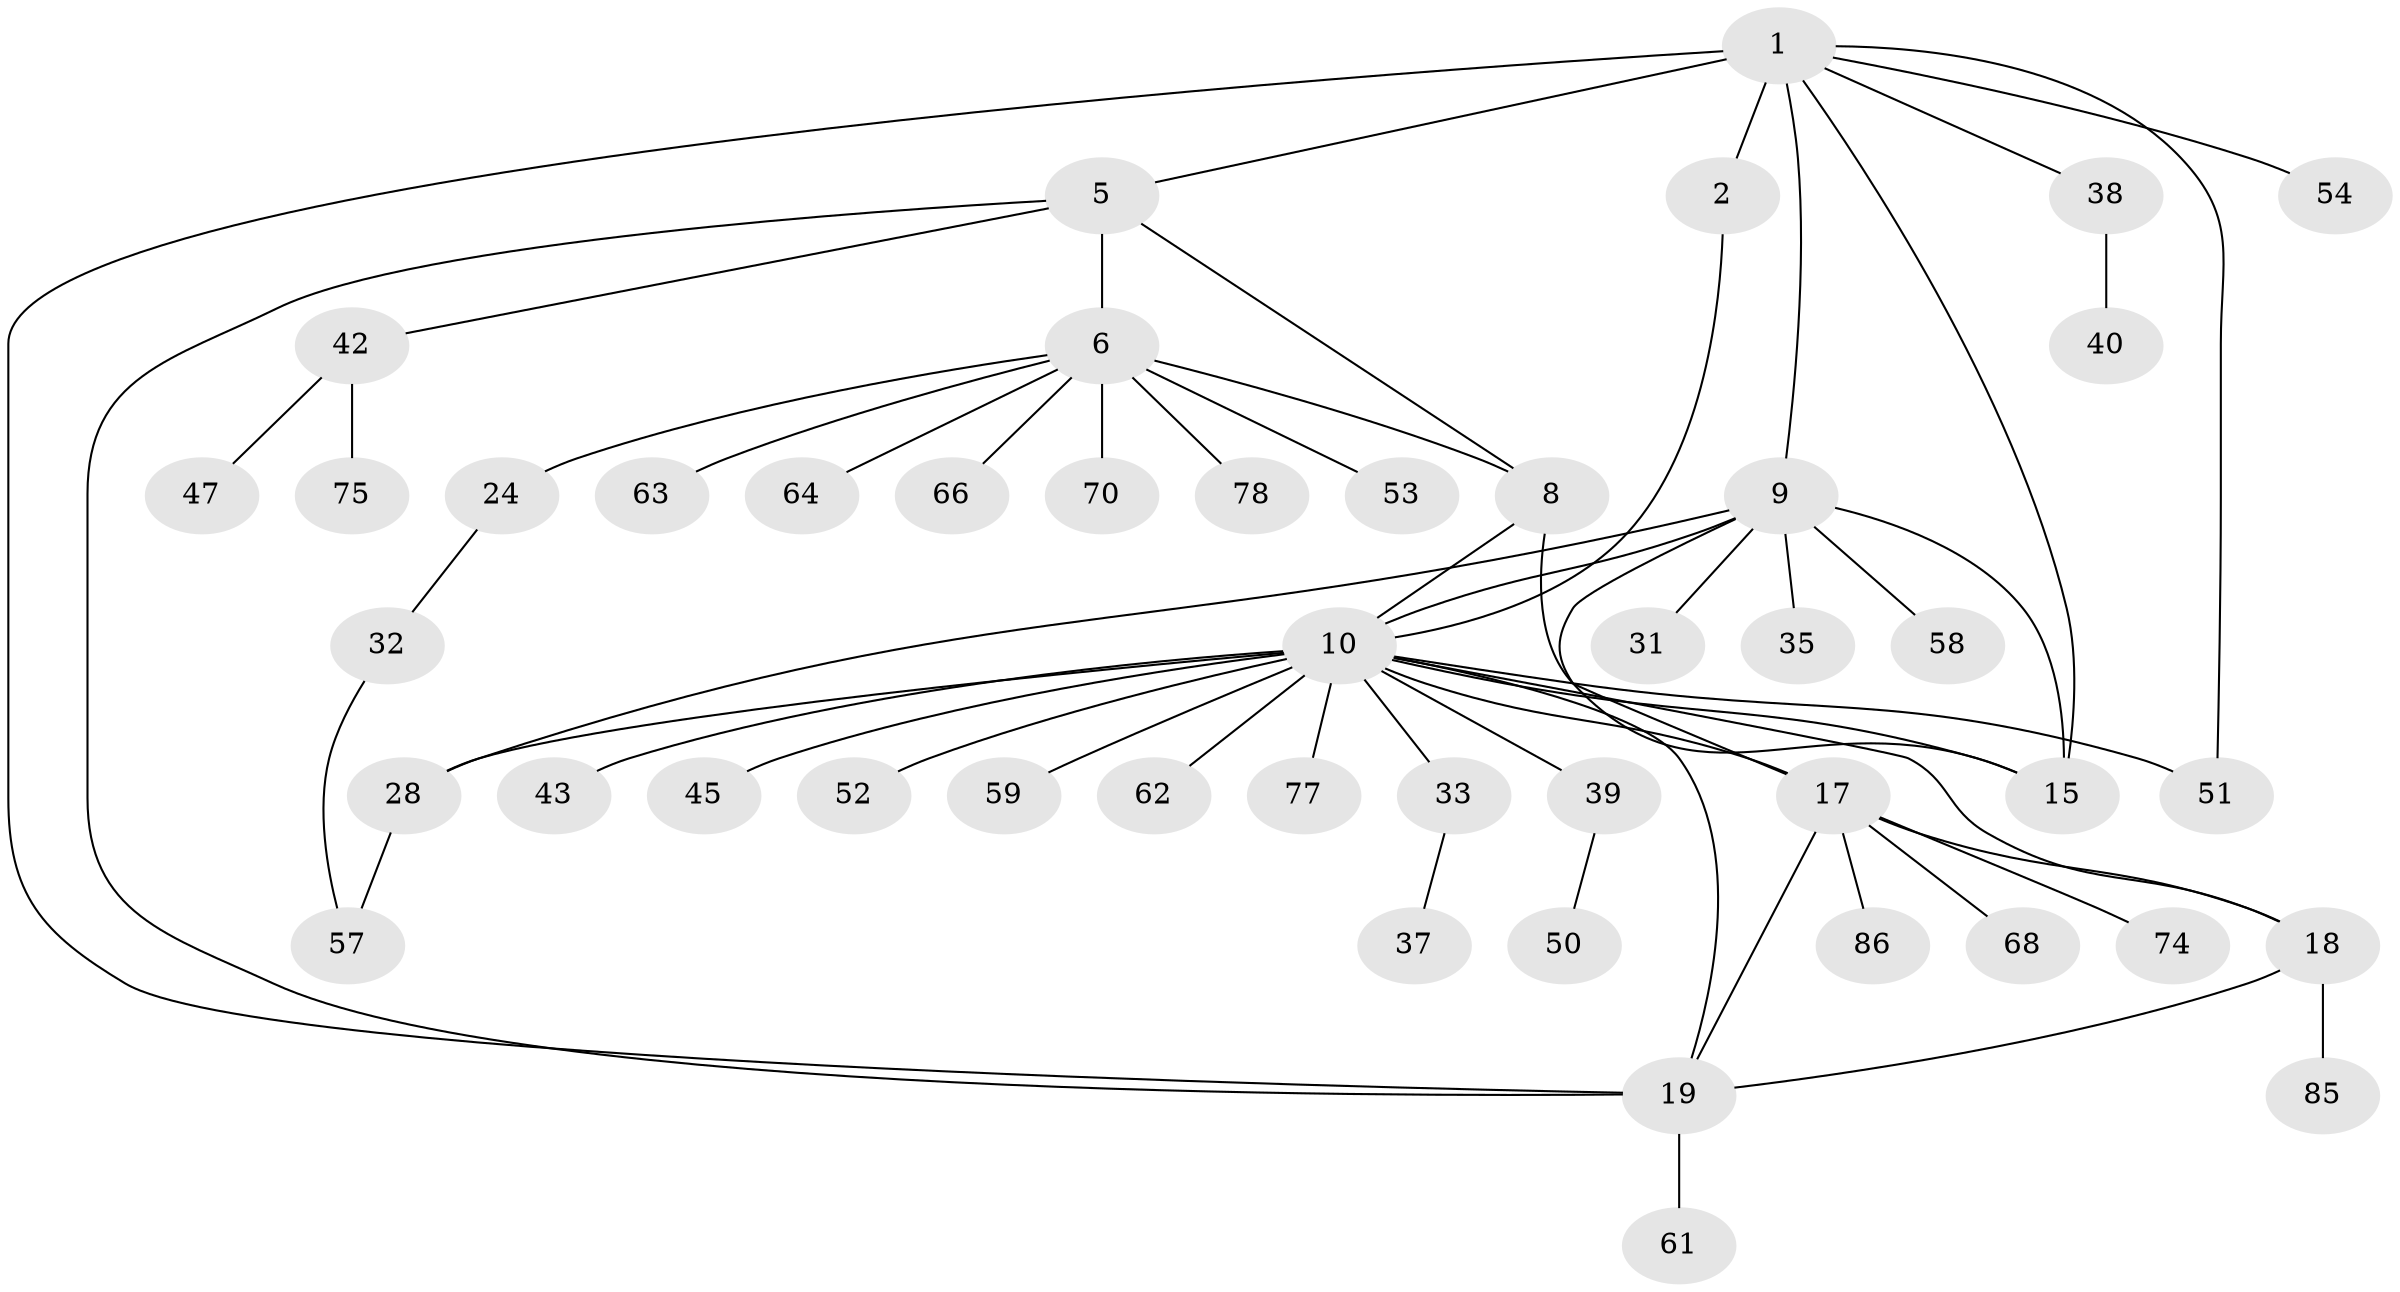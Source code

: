 // original degree distribution, {4: 0.07526881720430108, 6: 0.03225806451612903, 13: 0.010752688172043012, 3: 0.07526881720430108, 5: 0.021505376344086023, 10: 0.010752688172043012, 8: 0.03225806451612903, 7: 0.021505376344086023, 9: 0.010752688172043012, 11: 0.010752688172043012, 1: 0.5376344086021505, 2: 0.16129032258064516}
// Generated by graph-tools (version 1.1) at 2025/19/03/04/25 18:19:31]
// undirected, 46 vertices, 60 edges
graph export_dot {
graph [start="1"]
  node [color=gray90,style=filled];
  1 [super="+3+4"];
  2 [super="+84+93"];
  5 [super="+7+27"];
  6;
  8;
  9 [super="+55+11"];
  10 [super="+20+12+36+29"];
  15 [super="+56+90+44"];
  17 [super="+46"];
  18;
  19 [super="+34"];
  24;
  28 [super="+48"];
  31;
  32;
  33 [super="+60"];
  35;
  37;
  38;
  39;
  40;
  42;
  43;
  45;
  47 [super="+72"];
  50;
  51;
  52;
  53;
  54;
  57;
  58;
  59 [super="+69"];
  61;
  62 [super="+92+65"];
  63;
  64;
  66;
  68;
  70;
  74;
  75;
  77;
  78;
  85;
  86;
  1 -- 2 [weight=3];
  1 -- 5;
  1 -- 38;
  1 -- 15;
  1 -- 51;
  1 -- 19;
  1 -- 54;
  1 -- 9;
  2 -- 10;
  5 -- 6 [weight=2];
  5 -- 8 [weight=2];
  5 -- 19;
  5 -- 42;
  6 -- 8;
  6 -- 24;
  6 -- 53;
  6 -- 63;
  6 -- 64;
  6 -- 66;
  6 -- 70;
  6 -- 78;
  8 -- 10;
  8 -- 15;
  9 -- 10 [weight=4];
  9 -- 35;
  9 -- 15 [weight=3];
  9 -- 17;
  9 -- 58;
  9 -- 28;
  9 -- 31;
  10 -- 33;
  10 -- 43;
  10 -- 77;
  10 -- 15;
  10 -- 17;
  10 -- 18;
  10 -- 19;
  10 -- 51;
  10 -- 59;
  10 -- 62;
  10 -- 52;
  10 -- 39;
  10 -- 28 [weight=2];
  10 -- 45;
  17 -- 18;
  17 -- 19;
  17 -- 68;
  17 -- 74;
  17 -- 86;
  18 -- 19;
  18 -- 85;
  19 -- 61;
  24 -- 32;
  28 -- 57;
  32 -- 57;
  33 -- 37;
  38 -- 40;
  39 -- 50;
  42 -- 47;
  42 -- 75;
}
